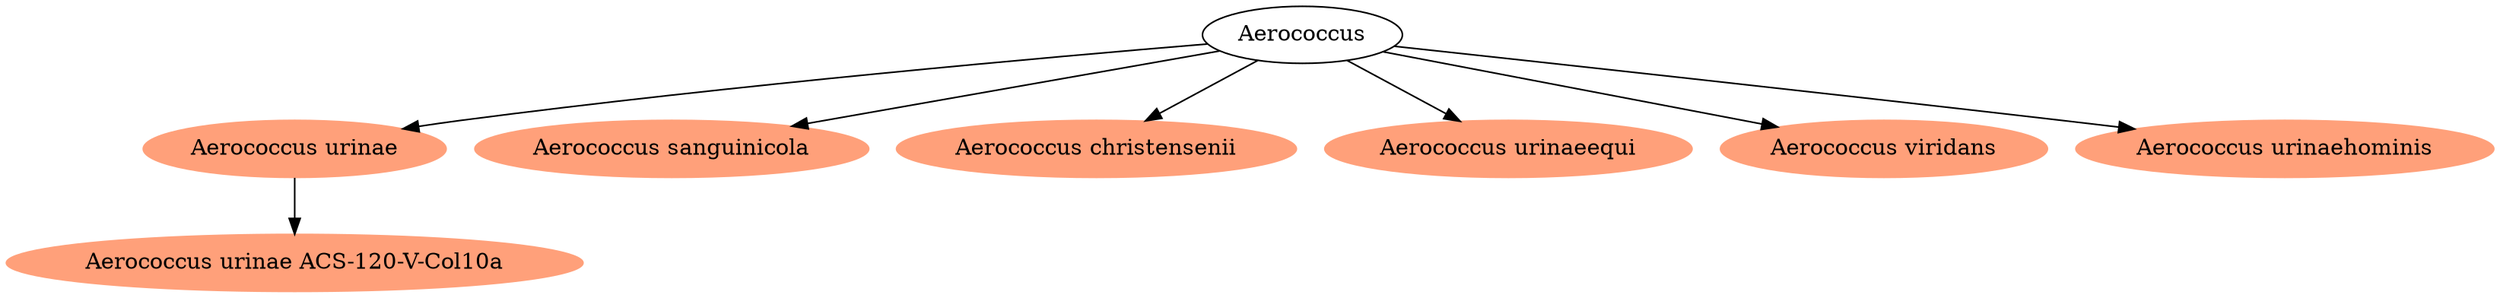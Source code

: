 digraph g {
	1376 -> 866775
	866775 [color="lightsalmon",style=filled]
	866775 [label="Aerococcus urinae ACS-120-V-Col10a"]
	1376 [color="lightsalmon",style=filled]
	1376 [label="Aerococcus urinae"]
	1375 -> 119206
	119206 [color="lightsalmon",style=filled]
	119206 [label="Aerococcus sanguinicola"]
	1375 [label="Aerococcus"]
	1375 -> 87541
	87541 [color="lightsalmon",style=filled]
	87541 [label="Aerococcus christensenii"]
	1375 [label="Aerococcus"]
	1375 -> 51665
	51665 [color="lightsalmon",style=filled]
	51665 [label="Aerococcus urinaeequi"]
	1375 [label="Aerococcus"]
	1375 -> 1377
	1377 [color="lightsalmon",style=filled]
	1377 [label="Aerococcus viridans"]
	1375 [label="Aerococcus"]
	1375 -> 128944
	128944 [color="lightsalmon",style=filled]
	128944 [label="Aerococcus urinaehominis"]
	1375 [label="Aerococcus"]
	1375 -> 1376
	1376 [color="lightsalmon",style=filled]
	1376 [label="Aerococcus urinae"]
	1375 [label="Aerococcus"]
}
